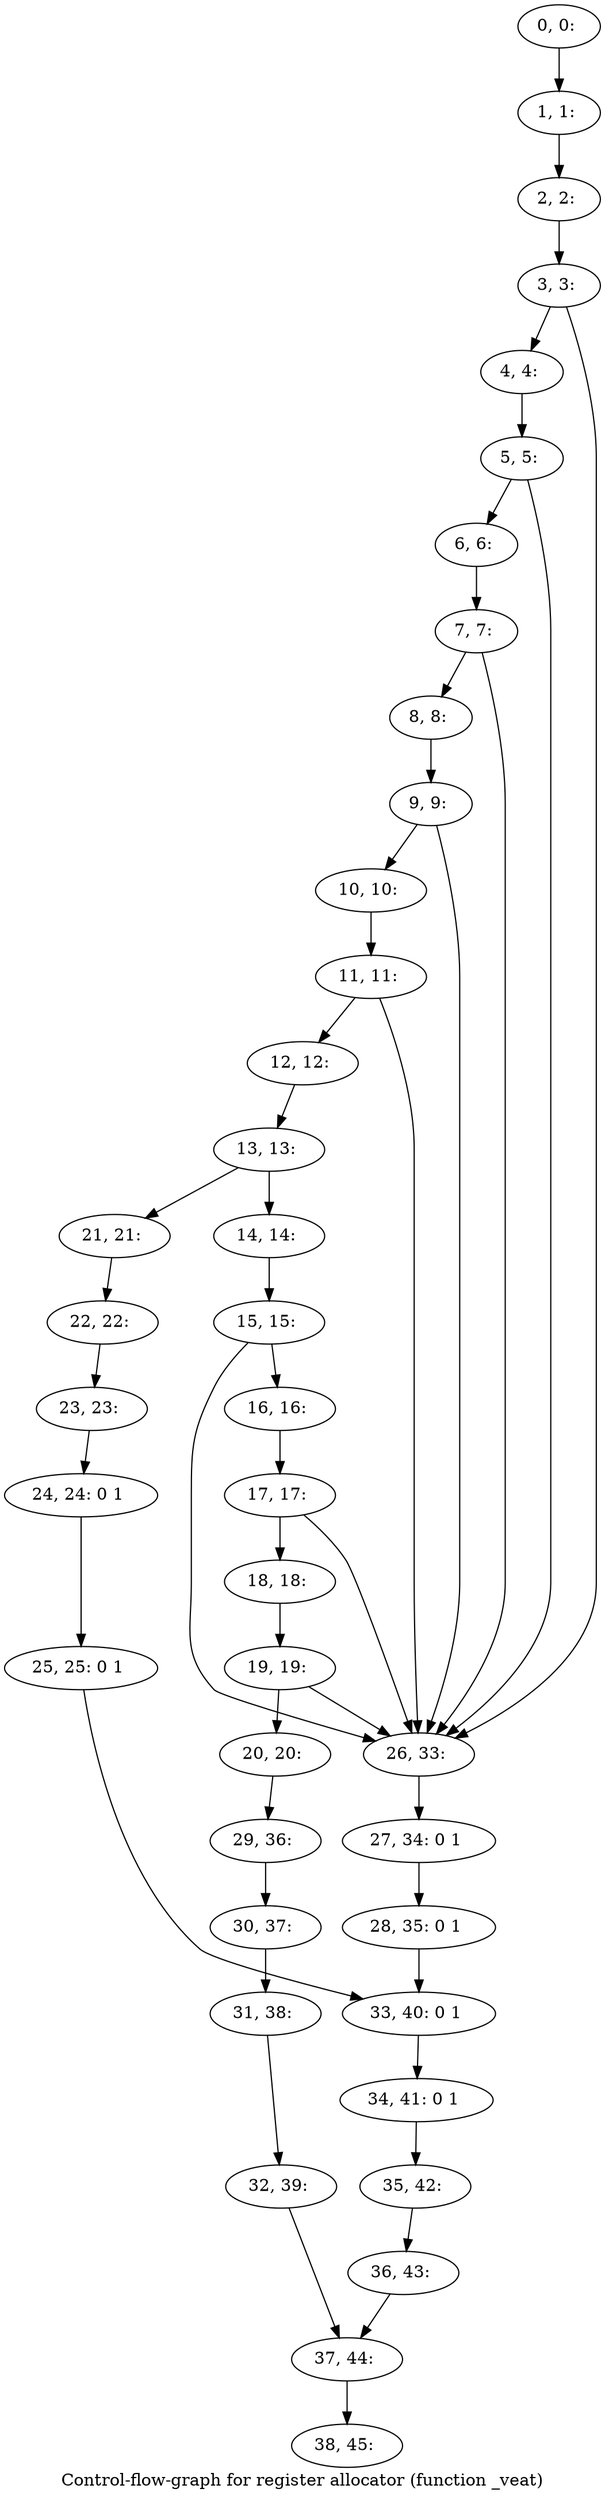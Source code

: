 digraph G {
graph [label="Control-flow-graph for register allocator (function _veat)"]
0[label="0, 0: "];
1[label="1, 1: "];
2[label="2, 2: "];
3[label="3, 3: "];
4[label="4, 4: "];
5[label="5, 5: "];
6[label="6, 6: "];
7[label="7, 7: "];
8[label="8, 8: "];
9[label="9, 9: "];
10[label="10, 10: "];
11[label="11, 11: "];
12[label="12, 12: "];
13[label="13, 13: "];
14[label="14, 14: "];
15[label="15, 15: "];
16[label="16, 16: "];
17[label="17, 17: "];
18[label="18, 18: "];
19[label="19, 19: "];
20[label="20, 20: "];
21[label="21, 21: "];
22[label="22, 22: "];
23[label="23, 23: "];
24[label="24, 24: 0 1 "];
25[label="25, 25: 0 1 "];
26[label="26, 33: "];
27[label="27, 34: 0 1 "];
28[label="28, 35: 0 1 "];
29[label="29, 36: "];
30[label="30, 37: "];
31[label="31, 38: "];
32[label="32, 39: "];
33[label="33, 40: 0 1 "];
34[label="34, 41: 0 1 "];
35[label="35, 42: "];
36[label="36, 43: "];
37[label="37, 44: "];
38[label="38, 45: "];
0->1 ;
1->2 ;
2->3 ;
3->4 ;
3->26 ;
4->5 ;
5->6 ;
5->26 ;
6->7 ;
7->8 ;
7->26 ;
8->9 ;
9->10 ;
9->26 ;
10->11 ;
11->12 ;
11->26 ;
12->13 ;
13->14 ;
13->21 ;
14->15 ;
15->16 ;
15->26 ;
16->17 ;
17->18 ;
17->26 ;
18->19 ;
19->20 ;
19->26 ;
20->29 ;
21->22 ;
22->23 ;
23->24 ;
24->25 ;
25->33 ;
26->27 ;
27->28 ;
28->33 ;
29->30 ;
30->31 ;
31->32 ;
32->37 ;
33->34 ;
34->35 ;
35->36 ;
36->37 ;
37->38 ;
}

